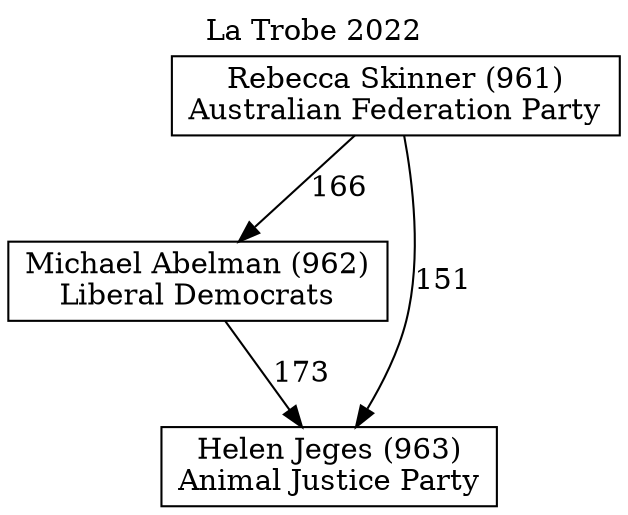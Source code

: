 // House preference flow
digraph "Helen Jeges (963)_La Trobe_2022" {
	graph [label="La Trobe 2022" labelloc=t mclimit=10]
	node [shape=box]
	"Rebecca Skinner (961)" [label="Rebecca Skinner (961)
Australian Federation Party"]
	"Michael Abelman (962)" [label="Michael Abelman (962)
Liberal Democrats"]
	"Helen Jeges (963)" [label="Helen Jeges (963)
Animal Justice Party"]
	"Rebecca Skinner (961)" -> "Michael Abelman (962)" [label=166]
	"Rebecca Skinner (961)" -> "Helen Jeges (963)" [label=151]
	"Michael Abelman (962)" -> "Helen Jeges (963)" [label=173]
}
